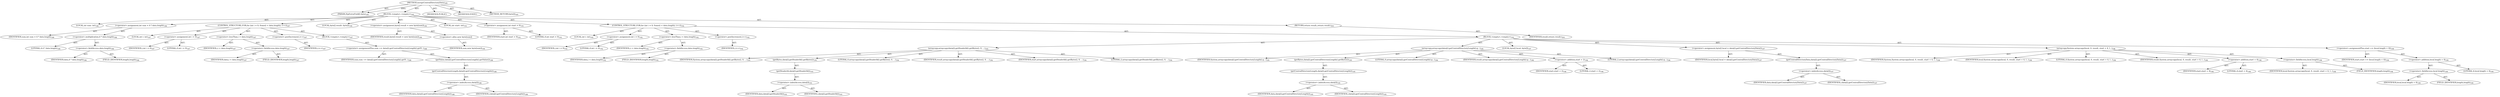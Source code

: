 digraph "mergeCentralDirectoryData" {  
"111669149700" [label = <(METHOD,mergeCentralDirectoryData)<SUB>185</SUB>> ]
"115964116996" [label = <(PARAM,ZipExtraField[] data)<SUB>185</SUB>> ]
"25769803801" [label = <(BLOCK,&lt;empty&gt;,&lt;empty&gt;)<SUB>185</SUB>> ]
"94489280535" [label = <(LOCAL,int sum: int)<SUB>186</SUB>> ]
"30064771195" [label = <(&lt;operator&gt;.assignment,int sum = 4 * data.length)<SUB>186</SUB>> ]
"68719476850" [label = <(IDENTIFIER,sum,int sum = 4 * data.length)<SUB>186</SUB>> ]
"30064771196" [label = <(&lt;operator&gt;.multiplication,4 * data.length)<SUB>186</SUB>> ]
"90194313242" [label = <(LITERAL,4,4 * data.length)<SUB>186</SUB>> ]
"30064771197" [label = <(&lt;operator&gt;.fieldAccess,data.length)<SUB>186</SUB>> ]
"68719476851" [label = <(IDENTIFIER,data,4 * data.length)<SUB>186</SUB>> ]
"55834574858" [label = <(FIELD_IDENTIFIER,length,length)<SUB>186</SUB>> ]
"47244640269" [label = <(CONTROL_STRUCTURE,FOR,for (int i = 0; Some(i &lt; data.length); i++))<SUB>187</SUB>> ]
"94489280536" [label = <(LOCAL,int i: int)<SUB>187</SUB>> ]
"30064771198" [label = <(&lt;operator&gt;.assignment,int i = 0)<SUB>187</SUB>> ]
"68719476852" [label = <(IDENTIFIER,i,int i = 0)<SUB>187</SUB>> ]
"90194313243" [label = <(LITERAL,0,int i = 0)<SUB>187</SUB>> ]
"30064771199" [label = <(&lt;operator&gt;.lessThan,i &lt; data.length)<SUB>187</SUB>> ]
"68719476853" [label = <(IDENTIFIER,i,i &lt; data.length)<SUB>187</SUB>> ]
"30064771200" [label = <(&lt;operator&gt;.fieldAccess,data.length)<SUB>187</SUB>> ]
"68719476854" [label = <(IDENTIFIER,data,i &lt; data.length)<SUB>187</SUB>> ]
"55834574859" [label = <(FIELD_IDENTIFIER,length,length)<SUB>187</SUB>> ]
"30064771201" [label = <(&lt;operator&gt;.postIncrement,i++)<SUB>187</SUB>> ]
"68719476855" [label = <(IDENTIFIER,i,i++)<SUB>187</SUB>> ]
"25769803802" [label = <(BLOCK,&lt;empty&gt;,&lt;empty&gt;)<SUB>187</SUB>> ]
"30064771202" [label = <(&lt;operator&gt;.assignmentPlus,sum += data[i].getCentralDirectoryLength().getV...)<SUB>188</SUB>> ]
"68719476856" [label = <(IDENTIFIER,sum,sum += data[i].getCentralDirectoryLength().getV...)<SUB>188</SUB>> ]
"30064771203" [label = <(getValue,data[i].getCentralDirectoryLength().getValue())<SUB>188</SUB>> ]
"30064771204" [label = <(getCentralDirectoryLength,data[i].getCentralDirectoryLength())<SUB>188</SUB>> ]
"30064771205" [label = <(&lt;operator&gt;.indexAccess,data[i])<SUB>188</SUB>> ]
"68719476857" [label = <(IDENTIFIER,data,data[i].getCentralDirectoryLength())<SUB>188</SUB>> ]
"68719476858" [label = <(IDENTIFIER,i,data[i].getCentralDirectoryLength())<SUB>188</SUB>> ]
"94489280537" [label = <(LOCAL,byte[] result: byte[])<SUB>190</SUB>> ]
"30064771206" [label = <(&lt;operator&gt;.assignment,byte[] result = new byte[sum])<SUB>190</SUB>> ]
"68719476859" [label = <(IDENTIFIER,result,byte[] result = new byte[sum])<SUB>190</SUB>> ]
"30064771207" [label = <(&lt;operator&gt;.alloc,new byte[sum])> ]
"68719476860" [label = <(IDENTIFIER,sum,new byte[sum])<SUB>190</SUB>> ]
"94489280538" [label = <(LOCAL,int start: int)<SUB>191</SUB>> ]
"30064771208" [label = <(&lt;operator&gt;.assignment,int start = 0)<SUB>191</SUB>> ]
"68719476861" [label = <(IDENTIFIER,start,int start = 0)<SUB>191</SUB>> ]
"90194313244" [label = <(LITERAL,0,int start = 0)<SUB>191</SUB>> ]
"47244640270" [label = <(CONTROL_STRUCTURE,FOR,for (int i = 0; Some(i &lt; data.length); i++))<SUB>192</SUB>> ]
"94489280539" [label = <(LOCAL,int i: int)<SUB>192</SUB>> ]
"30064771209" [label = <(&lt;operator&gt;.assignment,int i = 0)<SUB>192</SUB>> ]
"68719476862" [label = <(IDENTIFIER,i,int i = 0)<SUB>192</SUB>> ]
"90194313245" [label = <(LITERAL,0,int i = 0)<SUB>192</SUB>> ]
"30064771210" [label = <(&lt;operator&gt;.lessThan,i &lt; data.length)<SUB>192</SUB>> ]
"68719476863" [label = <(IDENTIFIER,i,i &lt; data.length)<SUB>192</SUB>> ]
"30064771211" [label = <(&lt;operator&gt;.fieldAccess,data.length)<SUB>192</SUB>> ]
"68719476864" [label = <(IDENTIFIER,data,i &lt; data.length)<SUB>192</SUB>> ]
"55834574860" [label = <(FIELD_IDENTIFIER,length,length)<SUB>192</SUB>> ]
"30064771212" [label = <(&lt;operator&gt;.postIncrement,i++)<SUB>192</SUB>> ]
"68719476865" [label = <(IDENTIFIER,i,i++)<SUB>192</SUB>> ]
"25769803803" [label = <(BLOCK,&lt;empty&gt;,&lt;empty&gt;)<SUB>192</SUB>> ]
"30064771213" [label = <(arraycopy,arraycopy(data[i].getHeaderId().getBytes(), 0, ...)<SUB>193</SUB>> ]
"68719476866" [label = <(IDENTIFIER,System,arraycopy(data[i].getHeaderId().getBytes(), 0, ...)<SUB>193</SUB>> ]
"30064771214" [label = <(getBytes,data[i].getHeaderId().getBytes())<SUB>193</SUB>> ]
"30064771215" [label = <(getHeaderId,data[i].getHeaderId())<SUB>193</SUB>> ]
"30064771216" [label = <(&lt;operator&gt;.indexAccess,data[i])<SUB>193</SUB>> ]
"68719476867" [label = <(IDENTIFIER,data,data[i].getHeaderId())<SUB>193</SUB>> ]
"68719476868" [label = <(IDENTIFIER,i,data[i].getHeaderId())<SUB>193</SUB>> ]
"90194313246" [label = <(LITERAL,0,arraycopy(data[i].getHeaderId().getBytes(), 0, ...)<SUB>194</SUB>> ]
"68719476869" [label = <(IDENTIFIER,result,arraycopy(data[i].getHeaderId().getBytes(), 0, ...)<SUB>194</SUB>> ]
"68719476870" [label = <(IDENTIFIER,start,arraycopy(data[i].getHeaderId().getBytes(), 0, ...)<SUB>194</SUB>> ]
"90194313247" [label = <(LITERAL,2,arraycopy(data[i].getHeaderId().getBytes(), 0, ...)<SUB>194</SUB>> ]
"30064771217" [label = <(arraycopy,arraycopy(data[i].getCentralDirectoryLength().g...)<SUB>195</SUB>> ]
"68719476871" [label = <(IDENTIFIER,System,arraycopy(data[i].getCentralDirectoryLength().g...)<SUB>195</SUB>> ]
"30064771218" [label = <(getBytes,data[i].getCentralDirectoryLength().getBytes())<SUB>195</SUB>> ]
"30064771219" [label = <(getCentralDirectoryLength,data[i].getCentralDirectoryLength())<SUB>195</SUB>> ]
"30064771220" [label = <(&lt;operator&gt;.indexAccess,data[i])<SUB>195</SUB>> ]
"68719476872" [label = <(IDENTIFIER,data,data[i].getCentralDirectoryLength())<SUB>195</SUB>> ]
"68719476873" [label = <(IDENTIFIER,i,data[i].getCentralDirectoryLength())<SUB>195</SUB>> ]
"90194313248" [label = <(LITERAL,0,arraycopy(data[i].getCentralDirectoryLength().g...)<SUB>196</SUB>> ]
"68719476874" [label = <(IDENTIFIER,result,arraycopy(data[i].getCentralDirectoryLength().g...)<SUB>196</SUB>> ]
"30064771221" [label = <(&lt;operator&gt;.addition,start + 2)<SUB>196</SUB>> ]
"68719476875" [label = <(IDENTIFIER,start,start + 2)<SUB>196</SUB>> ]
"90194313249" [label = <(LITERAL,2,start + 2)<SUB>196</SUB>> ]
"90194313250" [label = <(LITERAL,2,arraycopy(data[i].getCentralDirectoryLength().g...)<SUB>196</SUB>> ]
"94489280540" [label = <(LOCAL,byte[] local: byte[])<SUB>197</SUB>> ]
"30064771222" [label = <(&lt;operator&gt;.assignment,byte[] local = data[i].getCentralDirectoryData())<SUB>197</SUB>> ]
"68719476876" [label = <(IDENTIFIER,local,byte[] local = data[i].getCentralDirectoryData())<SUB>197</SUB>> ]
"30064771223" [label = <(getCentralDirectoryData,data[i].getCentralDirectoryData())<SUB>197</SUB>> ]
"30064771224" [label = <(&lt;operator&gt;.indexAccess,data[i])<SUB>197</SUB>> ]
"68719476877" [label = <(IDENTIFIER,data,data[i].getCentralDirectoryData())<SUB>197</SUB>> ]
"68719476878" [label = <(IDENTIFIER,i,data[i].getCentralDirectoryData())<SUB>197</SUB>> ]
"30064771225" [label = <(arraycopy,System.arraycopy(local, 0, result, start + 4, l...)<SUB>198</SUB>> ]
"68719476879" [label = <(IDENTIFIER,System,System.arraycopy(local, 0, result, start + 4, l...)<SUB>198</SUB>> ]
"68719476880" [label = <(IDENTIFIER,local,System.arraycopy(local, 0, result, start + 4, l...)<SUB>198</SUB>> ]
"90194313251" [label = <(LITERAL,0,System.arraycopy(local, 0, result, start + 4, l...)<SUB>198</SUB>> ]
"68719476881" [label = <(IDENTIFIER,result,System.arraycopy(local, 0, result, start + 4, l...)<SUB>198</SUB>> ]
"30064771226" [label = <(&lt;operator&gt;.addition,start + 4)<SUB>198</SUB>> ]
"68719476882" [label = <(IDENTIFIER,start,start + 4)<SUB>198</SUB>> ]
"90194313252" [label = <(LITERAL,4,start + 4)<SUB>198</SUB>> ]
"30064771227" [label = <(&lt;operator&gt;.fieldAccess,local.length)<SUB>198</SUB>> ]
"68719476883" [label = <(IDENTIFIER,local,System.arraycopy(local, 0, result, start + 4, l...)<SUB>198</SUB>> ]
"55834574861" [label = <(FIELD_IDENTIFIER,length,length)<SUB>198</SUB>> ]
"30064771228" [label = <(&lt;operator&gt;.assignmentPlus,start += (local.length + 4))<SUB>199</SUB>> ]
"68719476884" [label = <(IDENTIFIER,start,start += (local.length + 4))<SUB>199</SUB>> ]
"30064771229" [label = <(&lt;operator&gt;.addition,local.length + 4)<SUB>199</SUB>> ]
"30064771230" [label = <(&lt;operator&gt;.fieldAccess,local.length)<SUB>199</SUB>> ]
"68719476885" [label = <(IDENTIFIER,local,local.length + 4)<SUB>199</SUB>> ]
"55834574862" [label = <(FIELD_IDENTIFIER,length,length)<SUB>199</SUB>> ]
"90194313253" [label = <(LITERAL,4,local.length + 4)<SUB>199</SUB>> ]
"146028888068" [label = <(RETURN,return result;,return result;)<SUB>201</SUB>> ]
"68719476886" [label = <(IDENTIFIER,result,return result;)<SUB>201</SUB>> ]
"133143986186" [label = <(MODIFIER,PUBLIC)> ]
"133143986187" [label = <(MODIFIER,STATIC)> ]
"128849018884" [label = <(METHOD_RETURN,byte[])<SUB>185</SUB>> ]
  "111669149700" -> "115964116996"  [ label = "AST: "] 
  "111669149700" -> "25769803801"  [ label = "AST: "] 
  "111669149700" -> "133143986186"  [ label = "AST: "] 
  "111669149700" -> "133143986187"  [ label = "AST: "] 
  "111669149700" -> "128849018884"  [ label = "AST: "] 
  "25769803801" -> "94489280535"  [ label = "AST: "] 
  "25769803801" -> "30064771195"  [ label = "AST: "] 
  "25769803801" -> "47244640269"  [ label = "AST: "] 
  "25769803801" -> "94489280537"  [ label = "AST: "] 
  "25769803801" -> "30064771206"  [ label = "AST: "] 
  "25769803801" -> "94489280538"  [ label = "AST: "] 
  "25769803801" -> "30064771208"  [ label = "AST: "] 
  "25769803801" -> "47244640270"  [ label = "AST: "] 
  "25769803801" -> "146028888068"  [ label = "AST: "] 
  "30064771195" -> "68719476850"  [ label = "AST: "] 
  "30064771195" -> "30064771196"  [ label = "AST: "] 
  "30064771196" -> "90194313242"  [ label = "AST: "] 
  "30064771196" -> "30064771197"  [ label = "AST: "] 
  "30064771197" -> "68719476851"  [ label = "AST: "] 
  "30064771197" -> "55834574858"  [ label = "AST: "] 
  "47244640269" -> "94489280536"  [ label = "AST: "] 
  "47244640269" -> "30064771198"  [ label = "AST: "] 
  "47244640269" -> "30064771199"  [ label = "AST: "] 
  "47244640269" -> "30064771201"  [ label = "AST: "] 
  "47244640269" -> "25769803802"  [ label = "AST: "] 
  "30064771198" -> "68719476852"  [ label = "AST: "] 
  "30064771198" -> "90194313243"  [ label = "AST: "] 
  "30064771199" -> "68719476853"  [ label = "AST: "] 
  "30064771199" -> "30064771200"  [ label = "AST: "] 
  "30064771200" -> "68719476854"  [ label = "AST: "] 
  "30064771200" -> "55834574859"  [ label = "AST: "] 
  "30064771201" -> "68719476855"  [ label = "AST: "] 
  "25769803802" -> "30064771202"  [ label = "AST: "] 
  "30064771202" -> "68719476856"  [ label = "AST: "] 
  "30064771202" -> "30064771203"  [ label = "AST: "] 
  "30064771203" -> "30064771204"  [ label = "AST: "] 
  "30064771204" -> "30064771205"  [ label = "AST: "] 
  "30064771205" -> "68719476857"  [ label = "AST: "] 
  "30064771205" -> "68719476858"  [ label = "AST: "] 
  "30064771206" -> "68719476859"  [ label = "AST: "] 
  "30064771206" -> "30064771207"  [ label = "AST: "] 
  "30064771207" -> "68719476860"  [ label = "AST: "] 
  "30064771208" -> "68719476861"  [ label = "AST: "] 
  "30064771208" -> "90194313244"  [ label = "AST: "] 
  "47244640270" -> "94489280539"  [ label = "AST: "] 
  "47244640270" -> "30064771209"  [ label = "AST: "] 
  "47244640270" -> "30064771210"  [ label = "AST: "] 
  "47244640270" -> "30064771212"  [ label = "AST: "] 
  "47244640270" -> "25769803803"  [ label = "AST: "] 
  "30064771209" -> "68719476862"  [ label = "AST: "] 
  "30064771209" -> "90194313245"  [ label = "AST: "] 
  "30064771210" -> "68719476863"  [ label = "AST: "] 
  "30064771210" -> "30064771211"  [ label = "AST: "] 
  "30064771211" -> "68719476864"  [ label = "AST: "] 
  "30064771211" -> "55834574860"  [ label = "AST: "] 
  "30064771212" -> "68719476865"  [ label = "AST: "] 
  "25769803803" -> "30064771213"  [ label = "AST: "] 
  "25769803803" -> "30064771217"  [ label = "AST: "] 
  "25769803803" -> "94489280540"  [ label = "AST: "] 
  "25769803803" -> "30064771222"  [ label = "AST: "] 
  "25769803803" -> "30064771225"  [ label = "AST: "] 
  "25769803803" -> "30064771228"  [ label = "AST: "] 
  "30064771213" -> "68719476866"  [ label = "AST: "] 
  "30064771213" -> "30064771214"  [ label = "AST: "] 
  "30064771213" -> "90194313246"  [ label = "AST: "] 
  "30064771213" -> "68719476869"  [ label = "AST: "] 
  "30064771213" -> "68719476870"  [ label = "AST: "] 
  "30064771213" -> "90194313247"  [ label = "AST: "] 
  "30064771214" -> "30064771215"  [ label = "AST: "] 
  "30064771215" -> "30064771216"  [ label = "AST: "] 
  "30064771216" -> "68719476867"  [ label = "AST: "] 
  "30064771216" -> "68719476868"  [ label = "AST: "] 
  "30064771217" -> "68719476871"  [ label = "AST: "] 
  "30064771217" -> "30064771218"  [ label = "AST: "] 
  "30064771217" -> "90194313248"  [ label = "AST: "] 
  "30064771217" -> "68719476874"  [ label = "AST: "] 
  "30064771217" -> "30064771221"  [ label = "AST: "] 
  "30064771217" -> "90194313250"  [ label = "AST: "] 
  "30064771218" -> "30064771219"  [ label = "AST: "] 
  "30064771219" -> "30064771220"  [ label = "AST: "] 
  "30064771220" -> "68719476872"  [ label = "AST: "] 
  "30064771220" -> "68719476873"  [ label = "AST: "] 
  "30064771221" -> "68719476875"  [ label = "AST: "] 
  "30064771221" -> "90194313249"  [ label = "AST: "] 
  "30064771222" -> "68719476876"  [ label = "AST: "] 
  "30064771222" -> "30064771223"  [ label = "AST: "] 
  "30064771223" -> "30064771224"  [ label = "AST: "] 
  "30064771224" -> "68719476877"  [ label = "AST: "] 
  "30064771224" -> "68719476878"  [ label = "AST: "] 
  "30064771225" -> "68719476879"  [ label = "AST: "] 
  "30064771225" -> "68719476880"  [ label = "AST: "] 
  "30064771225" -> "90194313251"  [ label = "AST: "] 
  "30064771225" -> "68719476881"  [ label = "AST: "] 
  "30064771225" -> "30064771226"  [ label = "AST: "] 
  "30064771225" -> "30064771227"  [ label = "AST: "] 
  "30064771226" -> "68719476882"  [ label = "AST: "] 
  "30064771226" -> "90194313252"  [ label = "AST: "] 
  "30064771227" -> "68719476883"  [ label = "AST: "] 
  "30064771227" -> "55834574861"  [ label = "AST: "] 
  "30064771228" -> "68719476884"  [ label = "AST: "] 
  "30064771228" -> "30064771229"  [ label = "AST: "] 
  "30064771229" -> "30064771230"  [ label = "AST: "] 
  "30064771229" -> "90194313253"  [ label = "AST: "] 
  "30064771230" -> "68719476885"  [ label = "AST: "] 
  "30064771230" -> "55834574862"  [ label = "AST: "] 
  "146028888068" -> "68719476886"  [ label = "AST: "] 
  "111669149700" -> "115964116996"  [ label = "DDG: "] 
}
